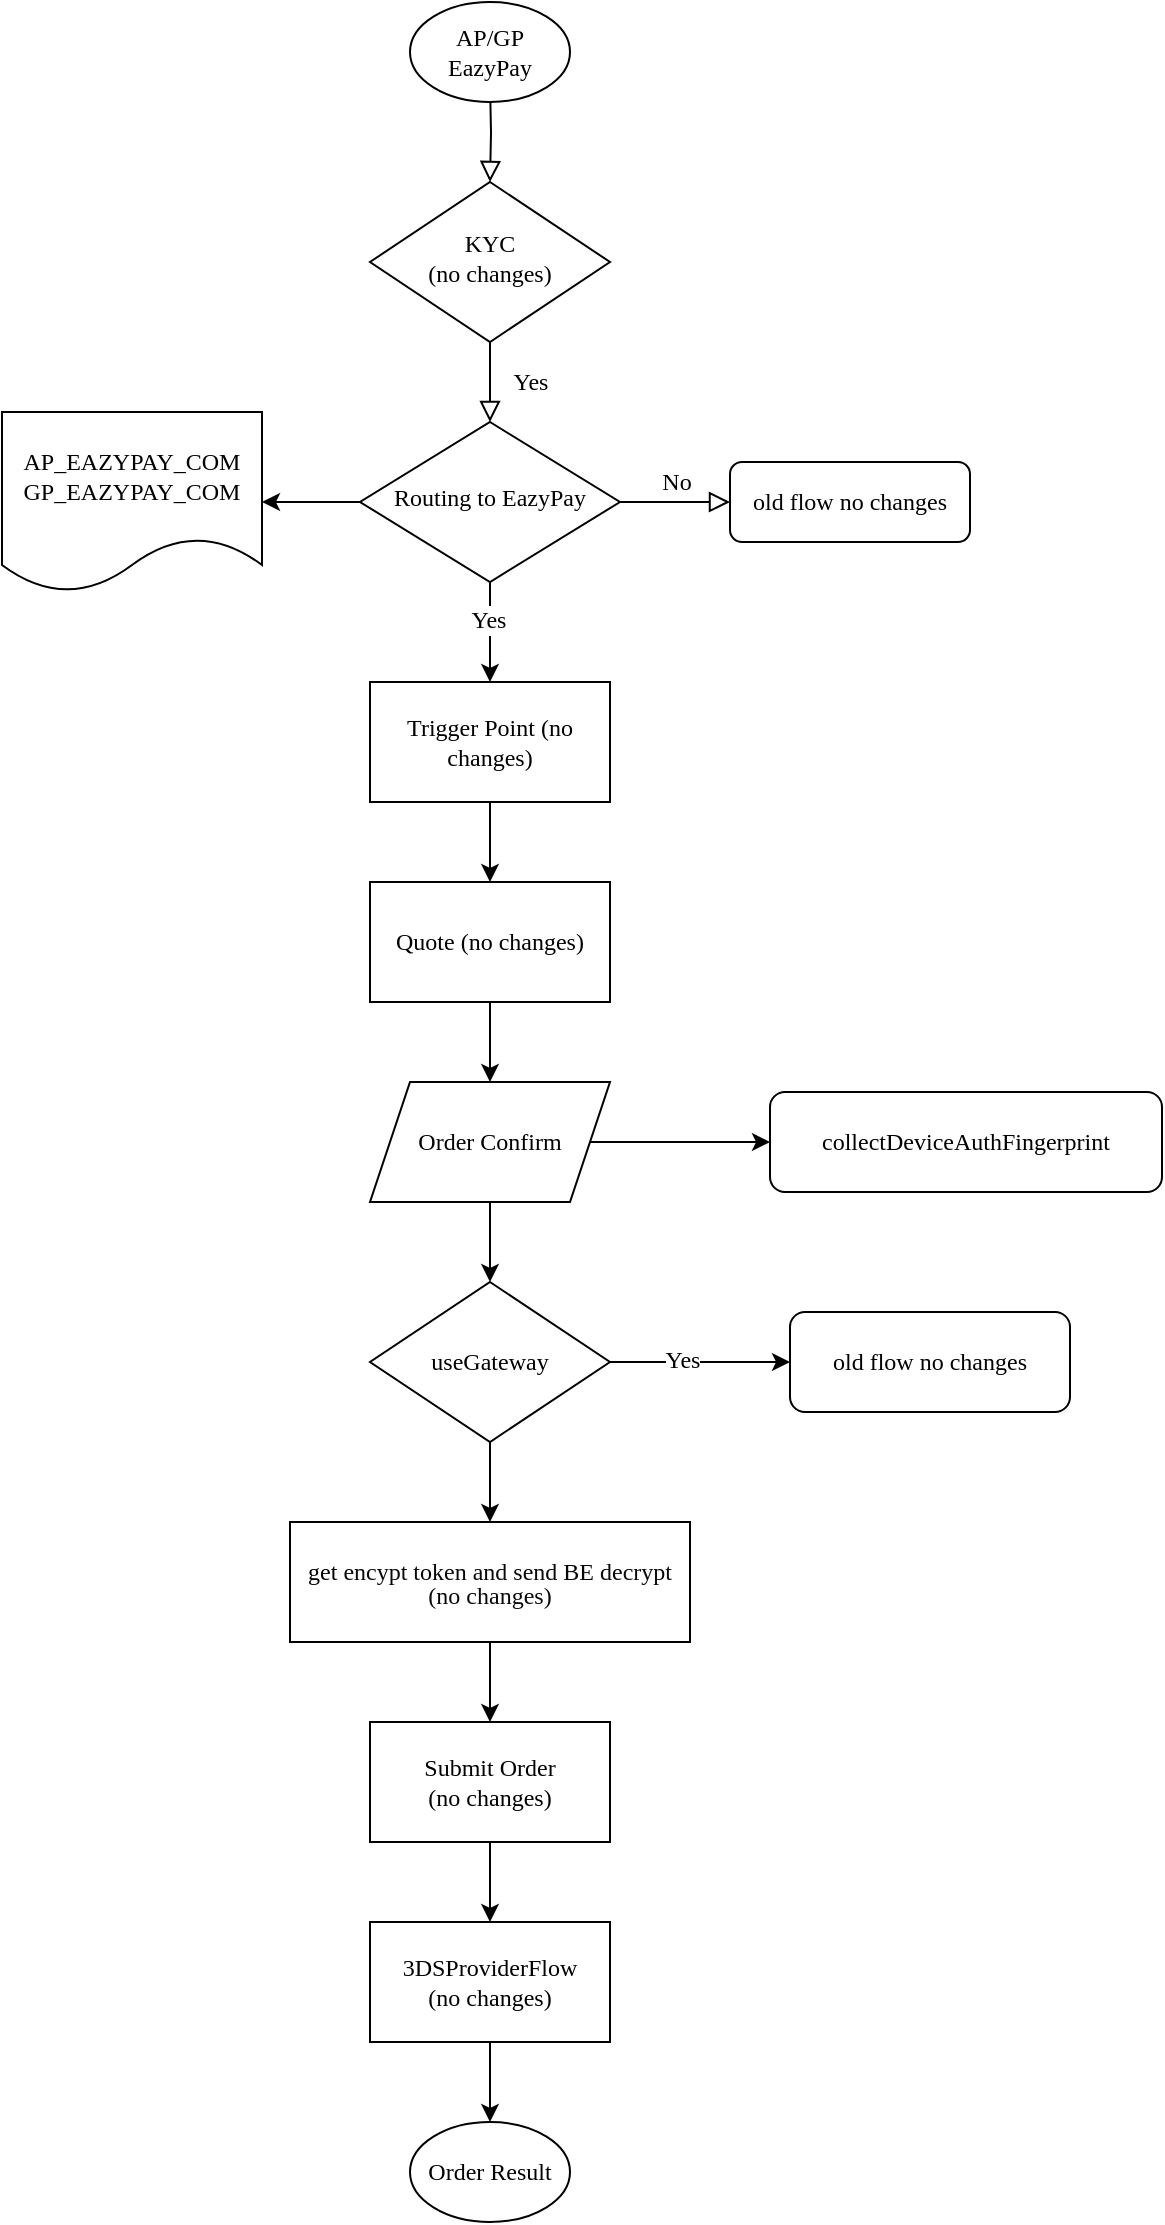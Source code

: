 <mxfile version="26.2.14">
  <diagram id="C5RBs43oDa-KdzZeNtuy" name="Page-1">
    <mxGraphModel dx="1234" dy="736" grid="1" gridSize="10" guides="1" tooltips="1" connect="1" arrows="1" fold="1" page="1" pageScale="1" pageWidth="827" pageHeight="1169" math="0" shadow="0">
      <root>
        <mxCell id="WIyWlLk6GJQsqaUBKTNV-0" />
        <mxCell id="WIyWlLk6GJQsqaUBKTNV-1" parent="WIyWlLk6GJQsqaUBKTNV-0" />
        <mxCell id="WIyWlLk6GJQsqaUBKTNV-2" value="" style="rounded=0;html=1;jettySize=auto;orthogonalLoop=1;fontSize=12;endArrow=block;endFill=0;endSize=8;strokeWidth=1;shadow=0;labelBackgroundColor=none;edgeStyle=orthogonalEdgeStyle;fontFamily=Comic Sans MS;" parent="WIyWlLk6GJQsqaUBKTNV-1" target="WIyWlLk6GJQsqaUBKTNV-6" edge="1">
          <mxGeometry relative="1" as="geometry">
            <mxPoint x="344" y="70" as="sourcePoint" />
          </mxGeometry>
        </mxCell>
        <mxCell id="WIyWlLk6GJQsqaUBKTNV-4" value="Yes" style="rounded=0;html=1;jettySize=auto;orthogonalLoop=1;fontSize=12;endArrow=block;endFill=0;endSize=8;strokeWidth=1;shadow=0;labelBackgroundColor=none;edgeStyle=orthogonalEdgeStyle;fontFamily=Comic Sans MS;" parent="WIyWlLk6GJQsqaUBKTNV-1" source="WIyWlLk6GJQsqaUBKTNV-6" target="WIyWlLk6GJQsqaUBKTNV-10" edge="1">
          <mxGeometry y="20" relative="1" as="geometry">
            <mxPoint as="offset" />
          </mxGeometry>
        </mxCell>
        <mxCell id="WIyWlLk6GJQsqaUBKTNV-6" value="KYC&lt;div&gt;&lt;span style=&quot;text-wrap-mode: nowrap;&quot;&gt;(no changes)&lt;/span&gt;&lt;/div&gt;" style="rhombus;whiteSpace=wrap;html=1;shadow=0;fontFamily=Comic Sans MS;fontSize=12;align=center;strokeWidth=1;spacing=6;spacingTop=-4;" parent="WIyWlLk6GJQsqaUBKTNV-1" vertex="1">
          <mxGeometry x="284" y="120" width="120" height="80" as="geometry" />
        </mxCell>
        <mxCell id="WIyWlLk6GJQsqaUBKTNV-9" value="No" style="edgeStyle=orthogonalEdgeStyle;rounded=0;html=1;jettySize=auto;orthogonalLoop=1;fontSize=12;endArrow=block;endFill=0;endSize=8;strokeWidth=1;shadow=0;labelBackgroundColor=none;fontFamily=Comic Sans MS;" parent="WIyWlLk6GJQsqaUBKTNV-1" source="WIyWlLk6GJQsqaUBKTNV-10" target="WIyWlLk6GJQsqaUBKTNV-12" edge="1">
          <mxGeometry y="10" relative="1" as="geometry">
            <mxPoint as="offset" />
          </mxGeometry>
        </mxCell>
        <mxCell id="PJthDoJv0WFITbKWcrjk-26" value="" style="edgeStyle=orthogonalEdgeStyle;rounded=0;orthogonalLoop=1;jettySize=auto;html=1;fontSize=12;fontFamily=Comic Sans MS;" edge="1" parent="WIyWlLk6GJQsqaUBKTNV-1" source="WIyWlLk6GJQsqaUBKTNV-10" target="PJthDoJv0WFITbKWcrjk-25">
          <mxGeometry relative="1" as="geometry" />
        </mxCell>
        <mxCell id="PJthDoJv0WFITbKWcrjk-27" value="" style="edgeStyle=orthogonalEdgeStyle;rounded=0;orthogonalLoop=1;jettySize=auto;html=1;fontSize=12;fontFamily=Comic Sans MS;" edge="1" parent="WIyWlLk6GJQsqaUBKTNV-1" source="WIyWlLk6GJQsqaUBKTNV-10" target="PJthDoJv0WFITbKWcrjk-6">
          <mxGeometry relative="1" as="geometry" />
        </mxCell>
        <mxCell id="PJthDoJv0WFITbKWcrjk-29" value="Yes" style="edgeLabel;html=1;align=center;verticalAlign=middle;resizable=0;points=[];fontSize=12;fontFamily=Comic Sans MS;" vertex="1" connectable="0" parent="PJthDoJv0WFITbKWcrjk-27">
          <mxGeometry x="-0.24" y="-1" relative="1" as="geometry">
            <mxPoint as="offset" />
          </mxGeometry>
        </mxCell>
        <mxCell id="WIyWlLk6GJQsqaUBKTNV-10" value="Routing to EazyPay" style="rhombus;whiteSpace=wrap;html=1;shadow=0;fontFamily=Comic Sans MS;fontSize=12;align=center;strokeWidth=1;spacing=6;spacingTop=-4;" parent="WIyWlLk6GJQsqaUBKTNV-1" vertex="1">
          <mxGeometry x="279" y="240" width="130" height="80" as="geometry" />
        </mxCell>
        <mxCell id="WIyWlLk6GJQsqaUBKTNV-12" value="old flow n&lt;span style=&quot;text-wrap-mode: nowrap;&quot;&gt;o changes&lt;/span&gt;" style="rounded=1;whiteSpace=wrap;html=1;fontSize=12;glass=0;strokeWidth=1;shadow=0;fontFamily=Comic Sans MS;" parent="WIyWlLk6GJQsqaUBKTNV-1" vertex="1">
          <mxGeometry x="464" y="260" width="120" height="40" as="geometry" />
        </mxCell>
        <mxCell id="PJthDoJv0WFITbKWcrjk-21" value="" style="edgeStyle=orthogonalEdgeStyle;rounded=0;orthogonalLoop=1;jettySize=auto;html=1;fontSize=12;fontFamily=Comic Sans MS;" edge="1" parent="WIyWlLk6GJQsqaUBKTNV-1" source="PJthDoJv0WFITbKWcrjk-6" target="PJthDoJv0WFITbKWcrjk-20">
          <mxGeometry relative="1" as="geometry" />
        </mxCell>
        <mxCell id="PJthDoJv0WFITbKWcrjk-6" value="Trigger Point (n&lt;span style=&quot;text-wrap-mode: nowrap;&quot;&gt;o changes&lt;/span&gt;)" style="rounded=0;whiteSpace=wrap;html=1;fontSize=12;fontFamily=Comic Sans MS;" vertex="1" parent="WIyWlLk6GJQsqaUBKTNV-1">
          <mxGeometry x="284" y="370" width="120" height="60" as="geometry" />
        </mxCell>
        <mxCell id="PJthDoJv0WFITbKWcrjk-44" value="" style="edgeStyle=orthogonalEdgeStyle;rounded=0;orthogonalLoop=1;jettySize=auto;html=1;fontSize=12;fontFamily=Comic Sans MS;" edge="1" parent="WIyWlLk6GJQsqaUBKTNV-1" source="PJthDoJv0WFITbKWcrjk-20" target="PJthDoJv0WFITbKWcrjk-43">
          <mxGeometry relative="1" as="geometry" />
        </mxCell>
        <mxCell id="PJthDoJv0WFITbKWcrjk-20" value="Quote (n&lt;span style=&quot;text-wrap-mode: nowrap;&quot;&gt;o changes&lt;/span&gt;)" style="whiteSpace=wrap;html=1;rounded=0;fontSize=12;fontFamily=Comic Sans MS;" vertex="1" parent="WIyWlLk6GJQsqaUBKTNV-1">
          <mxGeometry x="284" y="470" width="120" height="60" as="geometry" />
        </mxCell>
        <mxCell id="PJthDoJv0WFITbKWcrjk-25" value="&lt;span style=&quot;text-wrap-mode: nowrap; text-align: left; background-color: rgb(255, 255, 255);&quot;&gt;AP_EAZYPAY_COM&lt;/span&gt;&lt;div style=&quot;text-wrap-mode: nowrap;&quot;&gt;&lt;span style=&quot;text-align: left; background-color: rgb(255, 255, 255);&quot;&gt;GP_EAZYPAY_COM&lt;/span&gt;&lt;/div&gt;" style="shape=document;whiteSpace=wrap;html=1;boundedLbl=1;fontSize=12;fontFamily=Comic Sans MS;" vertex="1" parent="WIyWlLk6GJQsqaUBKTNV-1">
          <mxGeometry x="100" y="235" width="130" height="90" as="geometry" />
        </mxCell>
        <mxCell id="PJthDoJv0WFITbKWcrjk-35" value="" style="edgeStyle=orthogonalEdgeStyle;rounded=0;orthogonalLoop=1;jettySize=auto;html=1;fontSize=12;fontFamily=Comic Sans MS;" edge="1" parent="WIyWlLk6GJQsqaUBKTNV-1" source="PJthDoJv0WFITbKWcrjk-30" target="PJthDoJv0WFITbKWcrjk-34">
          <mxGeometry relative="1" as="geometry" />
        </mxCell>
        <mxCell id="PJthDoJv0WFITbKWcrjk-36" value="Yes" style="edgeLabel;html=1;align=center;verticalAlign=middle;resizable=0;points=[];fontSize=12;fontFamily=Comic Sans MS;" vertex="1" connectable="0" parent="PJthDoJv0WFITbKWcrjk-35">
          <mxGeometry x="-0.2" y="1" relative="1" as="geometry">
            <mxPoint as="offset" />
          </mxGeometry>
        </mxCell>
        <mxCell id="PJthDoJv0WFITbKWcrjk-38" value="" style="edgeStyle=orthogonalEdgeStyle;rounded=0;orthogonalLoop=1;jettySize=auto;html=1;fontSize=12;fontFamily=Comic Sans MS;" edge="1" parent="WIyWlLk6GJQsqaUBKTNV-1" source="PJthDoJv0WFITbKWcrjk-30" target="PJthDoJv0WFITbKWcrjk-37">
          <mxGeometry relative="1" as="geometry" />
        </mxCell>
        <mxCell id="PJthDoJv0WFITbKWcrjk-30" value="useGateway" style="rhombus;whiteSpace=wrap;html=1;rounded=0;fontSize=12;fontFamily=Comic Sans MS;" vertex="1" parent="WIyWlLk6GJQsqaUBKTNV-1">
          <mxGeometry x="284" y="670" width="120" height="80" as="geometry" />
        </mxCell>
        <mxCell id="PJthDoJv0WFITbKWcrjk-34" value="old flow n&lt;span style=&quot;text-wrap-mode: nowrap;&quot;&gt;o changes&lt;/span&gt;" style="rounded=1;whiteSpace=wrap;html=1;fontSize=12;glass=0;strokeWidth=1;shadow=0;fontFamily=Comic Sans MS;" vertex="1" parent="WIyWlLk6GJQsqaUBKTNV-1">
          <mxGeometry x="494" y="685" width="140" height="50" as="geometry" />
        </mxCell>
        <mxCell id="PJthDoJv0WFITbKWcrjk-50" value="" style="edgeStyle=orthogonalEdgeStyle;rounded=0;orthogonalLoop=1;jettySize=auto;html=1;fontSize=12;fontFamily=Comic Sans MS;" edge="1" parent="WIyWlLk6GJQsqaUBKTNV-1" source="PJthDoJv0WFITbKWcrjk-37" target="PJthDoJv0WFITbKWcrjk-49">
          <mxGeometry relative="1" as="geometry" />
        </mxCell>
        <mxCell id="PJthDoJv0WFITbKWcrjk-37" value="&lt;div style=&quot;background-color: rgb(255, 255, 255); color: rgb(8, 8, 8);&quot;&gt;&lt;div style=&quot;line-height: 100%;&quot;&gt;&lt;div style=&quot;text-align: center;&quot;&gt;&lt;span style=&quot;color: rgb(0, 0, 0); text-align: left; white-space: normal;&quot;&gt;get&amp;nbsp;&lt;/span&gt;&lt;font&gt;&lt;span style=&quot;white-space: normal;&quot;&gt;encypt token and send BE&amp;nbsp;decrypt (no changes)&lt;/span&gt;&lt;/font&gt;&lt;/div&gt;&lt;/div&gt;&lt;/div&gt;" style="html=1;rounded=0;align=center;whiteSpace=wrap;fontSize=12;fontFamily=Comic Sans MS;" vertex="1" parent="WIyWlLk6GJQsqaUBKTNV-1">
          <mxGeometry x="244" y="790" width="200" height="60" as="geometry" />
        </mxCell>
        <mxCell id="PJthDoJv0WFITbKWcrjk-45" value="" style="edgeStyle=orthogonalEdgeStyle;rounded=0;orthogonalLoop=1;jettySize=auto;html=1;fontSize=12;fontFamily=Comic Sans MS;" edge="1" parent="WIyWlLk6GJQsqaUBKTNV-1" source="PJthDoJv0WFITbKWcrjk-43">
          <mxGeometry relative="1" as="geometry">
            <mxPoint x="484" y="600" as="targetPoint" />
          </mxGeometry>
        </mxCell>
        <mxCell id="PJthDoJv0WFITbKWcrjk-46" value="" style="edgeStyle=orthogonalEdgeStyle;rounded=0;orthogonalLoop=1;jettySize=auto;html=1;fontSize=12;fontFamily=Comic Sans MS;" edge="1" parent="WIyWlLk6GJQsqaUBKTNV-1" source="PJthDoJv0WFITbKWcrjk-43" target="PJthDoJv0WFITbKWcrjk-30">
          <mxGeometry relative="1" as="geometry" />
        </mxCell>
        <mxCell id="PJthDoJv0WFITbKWcrjk-43" value="Order Confirm" style="shape=parallelogram;perimeter=parallelogramPerimeter;whiteSpace=wrap;html=1;fixedSize=1;fontSize=12;fontFamily=Comic Sans MS;" vertex="1" parent="WIyWlLk6GJQsqaUBKTNV-1">
          <mxGeometry x="284" y="570" width="120" height="60" as="geometry" />
        </mxCell>
        <mxCell id="PJthDoJv0WFITbKWcrjk-47" value="&lt;div style=&quot;text-align: left;&quot;&gt;&lt;font&gt;collectDeviceAuthFingerprint&lt;/font&gt;&lt;/div&gt;" style="rounded=1;whiteSpace=wrap;html=1;fontSize=12;fontFamily=Comic Sans MS;" vertex="1" parent="WIyWlLk6GJQsqaUBKTNV-1">
          <mxGeometry x="484" y="575" width="196" height="50" as="geometry" />
        </mxCell>
        <mxCell id="PJthDoJv0WFITbKWcrjk-52" value="" style="edgeStyle=orthogonalEdgeStyle;rounded=0;orthogonalLoop=1;jettySize=auto;html=1;fontSize=12;fontFamily=Comic Sans MS;" edge="1" parent="WIyWlLk6GJQsqaUBKTNV-1" source="PJthDoJv0WFITbKWcrjk-49" target="PJthDoJv0WFITbKWcrjk-51">
          <mxGeometry relative="1" as="geometry" />
        </mxCell>
        <mxCell id="PJthDoJv0WFITbKWcrjk-49" value="Submit Order&lt;br&gt;(no changes)" style="whiteSpace=wrap;html=1;rounded=0;fontSize=12;fontFamily=Comic Sans MS;" vertex="1" parent="WIyWlLk6GJQsqaUBKTNV-1">
          <mxGeometry x="284" y="890" width="120" height="60" as="geometry" />
        </mxCell>
        <mxCell id="PJthDoJv0WFITbKWcrjk-55" value="" style="edgeStyle=orthogonalEdgeStyle;rounded=0;orthogonalLoop=1;jettySize=auto;html=1;fontSize=12;fontFamily=Comic Sans MS;" edge="1" parent="WIyWlLk6GJQsqaUBKTNV-1" source="PJthDoJv0WFITbKWcrjk-51" target="PJthDoJv0WFITbKWcrjk-54">
          <mxGeometry relative="1" as="geometry" />
        </mxCell>
        <mxCell id="PJthDoJv0WFITbKWcrjk-51" value="3DSProviderFlow&lt;br&gt;(no changes)" style="whiteSpace=wrap;html=1;rounded=0;fontSize=12;fontFamily=Comic Sans MS;" vertex="1" parent="WIyWlLk6GJQsqaUBKTNV-1">
          <mxGeometry x="284" y="990" width="120" height="60" as="geometry" />
        </mxCell>
        <mxCell id="PJthDoJv0WFITbKWcrjk-54" value="Order Result" style="ellipse;whiteSpace=wrap;html=1;rounded=0;fontSize=12;fontFamily=Comic Sans MS;" vertex="1" parent="WIyWlLk6GJQsqaUBKTNV-1">
          <mxGeometry x="304" y="1090" width="80" height="50" as="geometry" />
        </mxCell>
        <mxCell id="PJthDoJv0WFITbKWcrjk-61" value="AP/GP EazyPay" style="ellipse;whiteSpace=wrap;html=1;rounded=0;fontSize=12;fontFamily=Comic Sans MS;" vertex="1" parent="WIyWlLk6GJQsqaUBKTNV-1">
          <mxGeometry x="304" y="30" width="80" height="50" as="geometry" />
        </mxCell>
      </root>
    </mxGraphModel>
  </diagram>
</mxfile>
